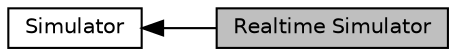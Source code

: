 digraph "Realtime Simulator"
{
  edge [fontname="Helvetica",fontsize="10",labelfontname="Helvetica",labelfontsize="10"];
  node [fontname="Helvetica",fontsize="10",shape=box];
  rankdir=LR;
  Node2 [label="Simulator",height=0.2,width=0.4,color="black", fillcolor="white", style="filled",URL="$group__simulator.html",tooltip="Control the virtual time and the execution of simulation events."];
  Node1 [label="Realtime Simulator",height=0.2,width=0.4,color="black", fillcolor="grey75", style="filled", fontcolor="black",tooltip="Realtime simulator implementation."];
  Node2->Node1 [shape=plaintext, dir="back", style="solid"];
}
